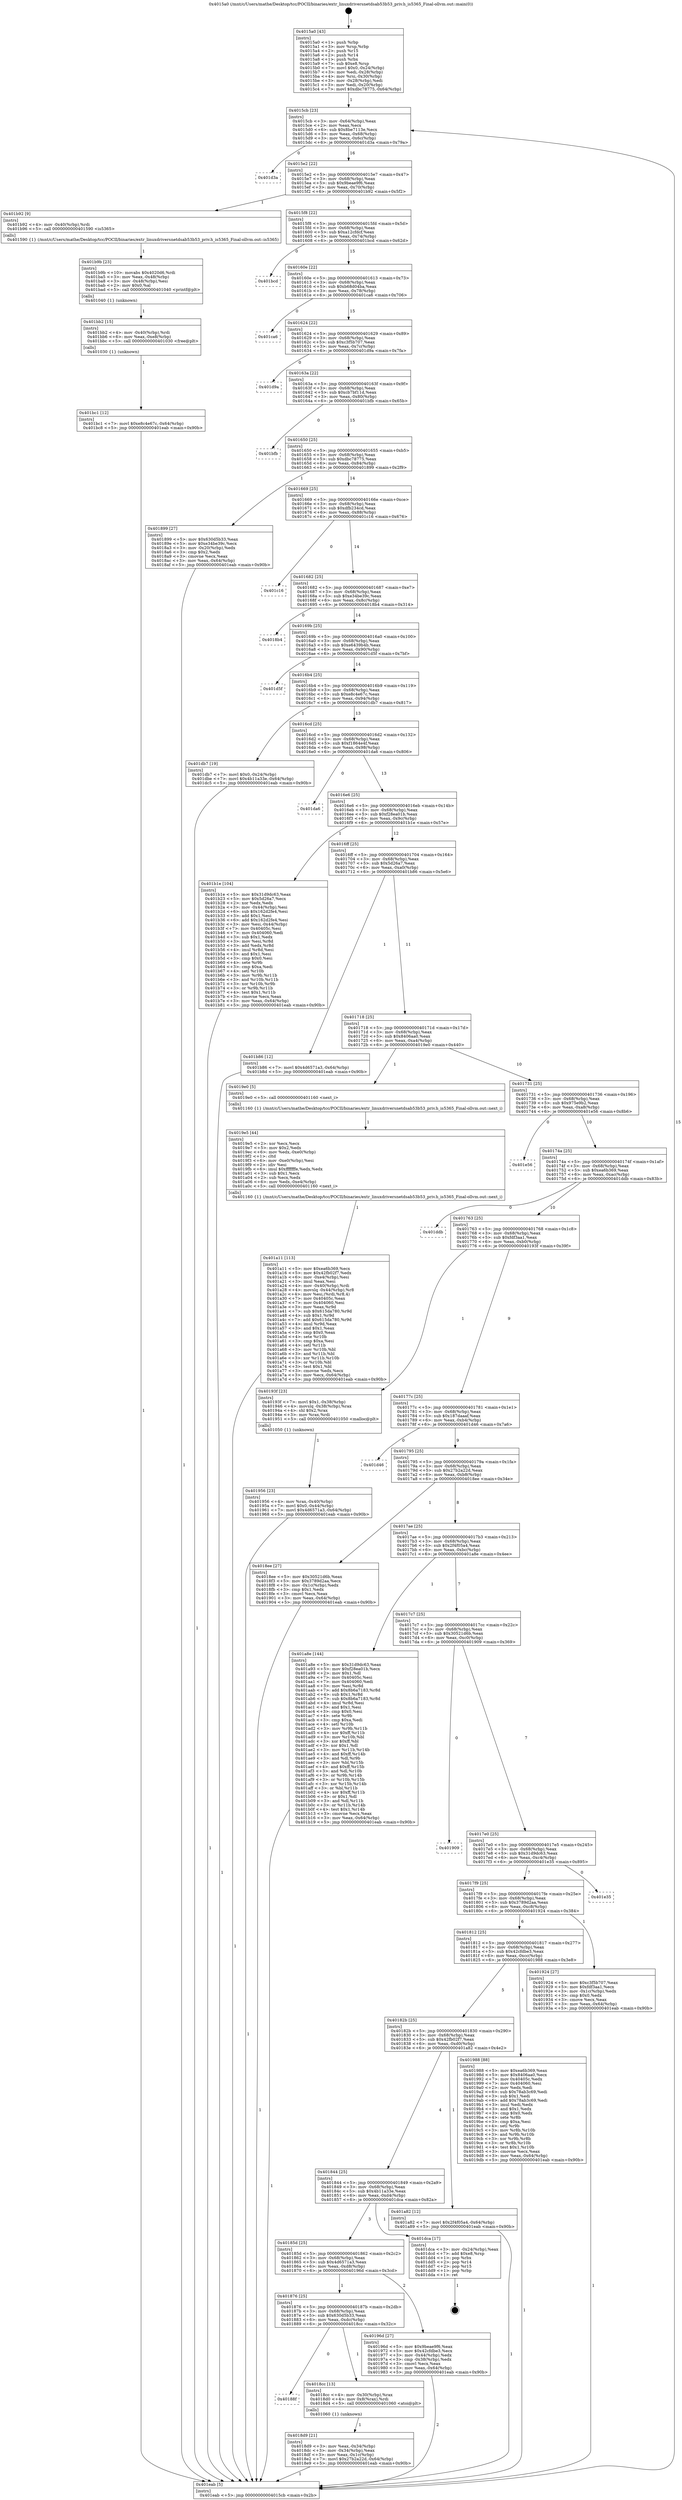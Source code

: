 digraph "0x4015a0" {
  label = "0x4015a0 (/mnt/c/Users/mathe/Desktop/tcc/POCII/binaries/extr_linuxdriversnetdsab53b53_priv.h_is5365_Final-ollvm.out::main(0))"
  labelloc = "t"
  node[shape=record]

  Entry [label="",width=0.3,height=0.3,shape=circle,fillcolor=black,style=filled]
  "0x4015cb" [label="{
     0x4015cb [23]\l
     | [instrs]\l
     &nbsp;&nbsp;0x4015cb \<+3\>: mov -0x64(%rbp),%eax\l
     &nbsp;&nbsp;0x4015ce \<+2\>: mov %eax,%ecx\l
     &nbsp;&nbsp;0x4015d0 \<+6\>: sub $0x8be7113e,%ecx\l
     &nbsp;&nbsp;0x4015d6 \<+3\>: mov %eax,-0x68(%rbp)\l
     &nbsp;&nbsp;0x4015d9 \<+3\>: mov %ecx,-0x6c(%rbp)\l
     &nbsp;&nbsp;0x4015dc \<+6\>: je 0000000000401d3a \<main+0x79a\>\l
  }"]
  "0x401d3a" [label="{
     0x401d3a\l
  }", style=dashed]
  "0x4015e2" [label="{
     0x4015e2 [22]\l
     | [instrs]\l
     &nbsp;&nbsp;0x4015e2 \<+5\>: jmp 00000000004015e7 \<main+0x47\>\l
     &nbsp;&nbsp;0x4015e7 \<+3\>: mov -0x68(%rbp),%eax\l
     &nbsp;&nbsp;0x4015ea \<+5\>: sub $0x9beae9f6,%eax\l
     &nbsp;&nbsp;0x4015ef \<+3\>: mov %eax,-0x70(%rbp)\l
     &nbsp;&nbsp;0x4015f2 \<+6\>: je 0000000000401b92 \<main+0x5f2\>\l
  }"]
  Exit [label="",width=0.3,height=0.3,shape=circle,fillcolor=black,style=filled,peripheries=2]
  "0x401b92" [label="{
     0x401b92 [9]\l
     | [instrs]\l
     &nbsp;&nbsp;0x401b92 \<+4\>: mov -0x40(%rbp),%rdi\l
     &nbsp;&nbsp;0x401b96 \<+5\>: call 0000000000401590 \<is5365\>\l
     | [calls]\l
     &nbsp;&nbsp;0x401590 \{1\} (/mnt/c/Users/mathe/Desktop/tcc/POCII/binaries/extr_linuxdriversnetdsab53b53_priv.h_is5365_Final-ollvm.out::is5365)\l
  }"]
  "0x4015f8" [label="{
     0x4015f8 [22]\l
     | [instrs]\l
     &nbsp;&nbsp;0x4015f8 \<+5\>: jmp 00000000004015fd \<main+0x5d\>\l
     &nbsp;&nbsp;0x4015fd \<+3\>: mov -0x68(%rbp),%eax\l
     &nbsp;&nbsp;0x401600 \<+5\>: sub $0xa12cfdcf,%eax\l
     &nbsp;&nbsp;0x401605 \<+3\>: mov %eax,-0x74(%rbp)\l
     &nbsp;&nbsp;0x401608 \<+6\>: je 0000000000401bcd \<main+0x62d\>\l
  }"]
  "0x401bc1" [label="{
     0x401bc1 [12]\l
     | [instrs]\l
     &nbsp;&nbsp;0x401bc1 \<+7\>: movl $0xe8c4e67c,-0x64(%rbp)\l
     &nbsp;&nbsp;0x401bc8 \<+5\>: jmp 0000000000401eab \<main+0x90b\>\l
  }"]
  "0x401bcd" [label="{
     0x401bcd\l
  }", style=dashed]
  "0x40160e" [label="{
     0x40160e [22]\l
     | [instrs]\l
     &nbsp;&nbsp;0x40160e \<+5\>: jmp 0000000000401613 \<main+0x73\>\l
     &nbsp;&nbsp;0x401613 \<+3\>: mov -0x68(%rbp),%eax\l
     &nbsp;&nbsp;0x401616 \<+5\>: sub $0xb68d04ba,%eax\l
     &nbsp;&nbsp;0x40161b \<+3\>: mov %eax,-0x78(%rbp)\l
     &nbsp;&nbsp;0x40161e \<+6\>: je 0000000000401ca6 \<main+0x706\>\l
  }"]
  "0x401bb2" [label="{
     0x401bb2 [15]\l
     | [instrs]\l
     &nbsp;&nbsp;0x401bb2 \<+4\>: mov -0x40(%rbp),%rdi\l
     &nbsp;&nbsp;0x401bb6 \<+6\>: mov %eax,-0xe8(%rbp)\l
     &nbsp;&nbsp;0x401bbc \<+5\>: call 0000000000401030 \<free@plt\>\l
     | [calls]\l
     &nbsp;&nbsp;0x401030 \{1\} (unknown)\l
  }"]
  "0x401ca6" [label="{
     0x401ca6\l
  }", style=dashed]
  "0x401624" [label="{
     0x401624 [22]\l
     | [instrs]\l
     &nbsp;&nbsp;0x401624 \<+5\>: jmp 0000000000401629 \<main+0x89\>\l
     &nbsp;&nbsp;0x401629 \<+3\>: mov -0x68(%rbp),%eax\l
     &nbsp;&nbsp;0x40162c \<+5\>: sub $0xc3f5b707,%eax\l
     &nbsp;&nbsp;0x401631 \<+3\>: mov %eax,-0x7c(%rbp)\l
     &nbsp;&nbsp;0x401634 \<+6\>: je 0000000000401d9a \<main+0x7fa\>\l
  }"]
  "0x401b9b" [label="{
     0x401b9b [23]\l
     | [instrs]\l
     &nbsp;&nbsp;0x401b9b \<+10\>: movabs $0x4020d6,%rdi\l
     &nbsp;&nbsp;0x401ba5 \<+3\>: mov %eax,-0x48(%rbp)\l
     &nbsp;&nbsp;0x401ba8 \<+3\>: mov -0x48(%rbp),%esi\l
     &nbsp;&nbsp;0x401bab \<+2\>: mov $0x0,%al\l
     &nbsp;&nbsp;0x401bad \<+5\>: call 0000000000401040 \<printf@plt\>\l
     | [calls]\l
     &nbsp;&nbsp;0x401040 \{1\} (unknown)\l
  }"]
  "0x401d9a" [label="{
     0x401d9a\l
  }", style=dashed]
  "0x40163a" [label="{
     0x40163a [22]\l
     | [instrs]\l
     &nbsp;&nbsp;0x40163a \<+5\>: jmp 000000000040163f \<main+0x9f\>\l
     &nbsp;&nbsp;0x40163f \<+3\>: mov -0x68(%rbp),%eax\l
     &nbsp;&nbsp;0x401642 \<+5\>: sub $0xcb7bf11d,%eax\l
     &nbsp;&nbsp;0x401647 \<+3\>: mov %eax,-0x80(%rbp)\l
     &nbsp;&nbsp;0x40164a \<+6\>: je 0000000000401bfb \<main+0x65b\>\l
  }"]
  "0x401a11" [label="{
     0x401a11 [113]\l
     | [instrs]\l
     &nbsp;&nbsp;0x401a11 \<+5\>: mov $0xea6b369,%ecx\l
     &nbsp;&nbsp;0x401a16 \<+5\>: mov $0x42fb02f7,%edx\l
     &nbsp;&nbsp;0x401a1b \<+6\>: mov -0xe4(%rbp),%esi\l
     &nbsp;&nbsp;0x401a21 \<+3\>: imul %eax,%esi\l
     &nbsp;&nbsp;0x401a24 \<+4\>: mov -0x40(%rbp),%rdi\l
     &nbsp;&nbsp;0x401a28 \<+4\>: movslq -0x44(%rbp),%r8\l
     &nbsp;&nbsp;0x401a2c \<+4\>: mov %esi,(%rdi,%r8,4)\l
     &nbsp;&nbsp;0x401a30 \<+7\>: mov 0x40405c,%eax\l
     &nbsp;&nbsp;0x401a37 \<+7\>: mov 0x404060,%esi\l
     &nbsp;&nbsp;0x401a3e \<+3\>: mov %eax,%r9d\l
     &nbsp;&nbsp;0x401a41 \<+7\>: sub $0x615da780,%r9d\l
     &nbsp;&nbsp;0x401a48 \<+4\>: sub $0x1,%r9d\l
     &nbsp;&nbsp;0x401a4c \<+7\>: add $0x615da780,%r9d\l
     &nbsp;&nbsp;0x401a53 \<+4\>: imul %r9d,%eax\l
     &nbsp;&nbsp;0x401a57 \<+3\>: and $0x1,%eax\l
     &nbsp;&nbsp;0x401a5a \<+3\>: cmp $0x0,%eax\l
     &nbsp;&nbsp;0x401a5d \<+4\>: sete %r10b\l
     &nbsp;&nbsp;0x401a61 \<+3\>: cmp $0xa,%esi\l
     &nbsp;&nbsp;0x401a64 \<+4\>: setl %r11b\l
     &nbsp;&nbsp;0x401a68 \<+3\>: mov %r10b,%bl\l
     &nbsp;&nbsp;0x401a6b \<+3\>: and %r11b,%bl\l
     &nbsp;&nbsp;0x401a6e \<+3\>: xor %r11b,%r10b\l
     &nbsp;&nbsp;0x401a71 \<+3\>: or %r10b,%bl\l
     &nbsp;&nbsp;0x401a74 \<+3\>: test $0x1,%bl\l
     &nbsp;&nbsp;0x401a77 \<+3\>: cmovne %edx,%ecx\l
     &nbsp;&nbsp;0x401a7a \<+3\>: mov %ecx,-0x64(%rbp)\l
     &nbsp;&nbsp;0x401a7d \<+5\>: jmp 0000000000401eab \<main+0x90b\>\l
  }"]
  "0x401bfb" [label="{
     0x401bfb\l
  }", style=dashed]
  "0x401650" [label="{
     0x401650 [25]\l
     | [instrs]\l
     &nbsp;&nbsp;0x401650 \<+5\>: jmp 0000000000401655 \<main+0xb5\>\l
     &nbsp;&nbsp;0x401655 \<+3\>: mov -0x68(%rbp),%eax\l
     &nbsp;&nbsp;0x401658 \<+5\>: sub $0xdbc78775,%eax\l
     &nbsp;&nbsp;0x40165d \<+6\>: mov %eax,-0x84(%rbp)\l
     &nbsp;&nbsp;0x401663 \<+6\>: je 0000000000401899 \<main+0x2f9\>\l
  }"]
  "0x4019e5" [label="{
     0x4019e5 [44]\l
     | [instrs]\l
     &nbsp;&nbsp;0x4019e5 \<+2\>: xor %ecx,%ecx\l
     &nbsp;&nbsp;0x4019e7 \<+5\>: mov $0x2,%edx\l
     &nbsp;&nbsp;0x4019ec \<+6\>: mov %edx,-0xe0(%rbp)\l
     &nbsp;&nbsp;0x4019f2 \<+1\>: cltd\l
     &nbsp;&nbsp;0x4019f3 \<+6\>: mov -0xe0(%rbp),%esi\l
     &nbsp;&nbsp;0x4019f9 \<+2\>: idiv %esi\l
     &nbsp;&nbsp;0x4019fb \<+6\>: imul $0xfffffffe,%edx,%edx\l
     &nbsp;&nbsp;0x401a01 \<+3\>: sub $0x1,%ecx\l
     &nbsp;&nbsp;0x401a04 \<+2\>: sub %ecx,%edx\l
     &nbsp;&nbsp;0x401a06 \<+6\>: mov %edx,-0xe4(%rbp)\l
     &nbsp;&nbsp;0x401a0c \<+5\>: call 0000000000401160 \<next_i\>\l
     | [calls]\l
     &nbsp;&nbsp;0x401160 \{1\} (/mnt/c/Users/mathe/Desktop/tcc/POCII/binaries/extr_linuxdriversnetdsab53b53_priv.h_is5365_Final-ollvm.out::next_i)\l
  }"]
  "0x401899" [label="{
     0x401899 [27]\l
     | [instrs]\l
     &nbsp;&nbsp;0x401899 \<+5\>: mov $0x630d5b33,%eax\l
     &nbsp;&nbsp;0x40189e \<+5\>: mov $0xe34be39c,%ecx\l
     &nbsp;&nbsp;0x4018a3 \<+3\>: mov -0x20(%rbp),%edx\l
     &nbsp;&nbsp;0x4018a6 \<+3\>: cmp $0x2,%edx\l
     &nbsp;&nbsp;0x4018a9 \<+3\>: cmovne %ecx,%eax\l
     &nbsp;&nbsp;0x4018ac \<+3\>: mov %eax,-0x64(%rbp)\l
     &nbsp;&nbsp;0x4018af \<+5\>: jmp 0000000000401eab \<main+0x90b\>\l
  }"]
  "0x401669" [label="{
     0x401669 [25]\l
     | [instrs]\l
     &nbsp;&nbsp;0x401669 \<+5\>: jmp 000000000040166e \<main+0xce\>\l
     &nbsp;&nbsp;0x40166e \<+3\>: mov -0x68(%rbp),%eax\l
     &nbsp;&nbsp;0x401671 \<+5\>: sub $0xdfb234cd,%eax\l
     &nbsp;&nbsp;0x401676 \<+6\>: mov %eax,-0x88(%rbp)\l
     &nbsp;&nbsp;0x40167c \<+6\>: je 0000000000401c16 \<main+0x676\>\l
  }"]
  "0x401eab" [label="{
     0x401eab [5]\l
     | [instrs]\l
     &nbsp;&nbsp;0x401eab \<+5\>: jmp 00000000004015cb \<main+0x2b\>\l
  }"]
  "0x4015a0" [label="{
     0x4015a0 [43]\l
     | [instrs]\l
     &nbsp;&nbsp;0x4015a0 \<+1\>: push %rbp\l
     &nbsp;&nbsp;0x4015a1 \<+3\>: mov %rsp,%rbp\l
     &nbsp;&nbsp;0x4015a4 \<+2\>: push %r15\l
     &nbsp;&nbsp;0x4015a6 \<+2\>: push %r14\l
     &nbsp;&nbsp;0x4015a8 \<+1\>: push %rbx\l
     &nbsp;&nbsp;0x4015a9 \<+7\>: sub $0xe8,%rsp\l
     &nbsp;&nbsp;0x4015b0 \<+7\>: movl $0x0,-0x24(%rbp)\l
     &nbsp;&nbsp;0x4015b7 \<+3\>: mov %edi,-0x28(%rbp)\l
     &nbsp;&nbsp;0x4015ba \<+4\>: mov %rsi,-0x30(%rbp)\l
     &nbsp;&nbsp;0x4015be \<+3\>: mov -0x28(%rbp),%edi\l
     &nbsp;&nbsp;0x4015c1 \<+3\>: mov %edi,-0x20(%rbp)\l
     &nbsp;&nbsp;0x4015c4 \<+7\>: movl $0xdbc78775,-0x64(%rbp)\l
  }"]
  "0x401956" [label="{
     0x401956 [23]\l
     | [instrs]\l
     &nbsp;&nbsp;0x401956 \<+4\>: mov %rax,-0x40(%rbp)\l
     &nbsp;&nbsp;0x40195a \<+7\>: movl $0x0,-0x44(%rbp)\l
     &nbsp;&nbsp;0x401961 \<+7\>: movl $0x4d6571a3,-0x64(%rbp)\l
     &nbsp;&nbsp;0x401968 \<+5\>: jmp 0000000000401eab \<main+0x90b\>\l
  }"]
  "0x401c16" [label="{
     0x401c16\l
  }", style=dashed]
  "0x401682" [label="{
     0x401682 [25]\l
     | [instrs]\l
     &nbsp;&nbsp;0x401682 \<+5\>: jmp 0000000000401687 \<main+0xe7\>\l
     &nbsp;&nbsp;0x401687 \<+3\>: mov -0x68(%rbp),%eax\l
     &nbsp;&nbsp;0x40168a \<+5\>: sub $0xe34be39c,%eax\l
     &nbsp;&nbsp;0x40168f \<+6\>: mov %eax,-0x8c(%rbp)\l
     &nbsp;&nbsp;0x401695 \<+6\>: je 00000000004018b4 \<main+0x314\>\l
  }"]
  "0x4018d9" [label="{
     0x4018d9 [21]\l
     | [instrs]\l
     &nbsp;&nbsp;0x4018d9 \<+3\>: mov %eax,-0x34(%rbp)\l
     &nbsp;&nbsp;0x4018dc \<+3\>: mov -0x34(%rbp),%eax\l
     &nbsp;&nbsp;0x4018df \<+3\>: mov %eax,-0x1c(%rbp)\l
     &nbsp;&nbsp;0x4018e2 \<+7\>: movl $0x27b2a22d,-0x64(%rbp)\l
     &nbsp;&nbsp;0x4018e9 \<+5\>: jmp 0000000000401eab \<main+0x90b\>\l
  }"]
  "0x4018b4" [label="{
     0x4018b4\l
  }", style=dashed]
  "0x40169b" [label="{
     0x40169b [25]\l
     | [instrs]\l
     &nbsp;&nbsp;0x40169b \<+5\>: jmp 00000000004016a0 \<main+0x100\>\l
     &nbsp;&nbsp;0x4016a0 \<+3\>: mov -0x68(%rbp),%eax\l
     &nbsp;&nbsp;0x4016a3 \<+5\>: sub $0xe6439b4b,%eax\l
     &nbsp;&nbsp;0x4016a8 \<+6\>: mov %eax,-0x90(%rbp)\l
     &nbsp;&nbsp;0x4016ae \<+6\>: je 0000000000401d5f \<main+0x7bf\>\l
  }"]
  "0x40188f" [label="{
     0x40188f\l
  }", style=dashed]
  "0x401d5f" [label="{
     0x401d5f\l
  }", style=dashed]
  "0x4016b4" [label="{
     0x4016b4 [25]\l
     | [instrs]\l
     &nbsp;&nbsp;0x4016b4 \<+5\>: jmp 00000000004016b9 \<main+0x119\>\l
     &nbsp;&nbsp;0x4016b9 \<+3\>: mov -0x68(%rbp),%eax\l
     &nbsp;&nbsp;0x4016bc \<+5\>: sub $0xe8c4e67c,%eax\l
     &nbsp;&nbsp;0x4016c1 \<+6\>: mov %eax,-0x94(%rbp)\l
     &nbsp;&nbsp;0x4016c7 \<+6\>: je 0000000000401db7 \<main+0x817\>\l
  }"]
  "0x4018cc" [label="{
     0x4018cc [13]\l
     | [instrs]\l
     &nbsp;&nbsp;0x4018cc \<+4\>: mov -0x30(%rbp),%rax\l
     &nbsp;&nbsp;0x4018d0 \<+4\>: mov 0x8(%rax),%rdi\l
     &nbsp;&nbsp;0x4018d4 \<+5\>: call 0000000000401060 \<atoi@plt\>\l
     | [calls]\l
     &nbsp;&nbsp;0x401060 \{1\} (unknown)\l
  }"]
  "0x401db7" [label="{
     0x401db7 [19]\l
     | [instrs]\l
     &nbsp;&nbsp;0x401db7 \<+7\>: movl $0x0,-0x24(%rbp)\l
     &nbsp;&nbsp;0x401dbe \<+7\>: movl $0x4b11a33e,-0x64(%rbp)\l
     &nbsp;&nbsp;0x401dc5 \<+5\>: jmp 0000000000401eab \<main+0x90b\>\l
  }"]
  "0x4016cd" [label="{
     0x4016cd [25]\l
     | [instrs]\l
     &nbsp;&nbsp;0x4016cd \<+5\>: jmp 00000000004016d2 \<main+0x132\>\l
     &nbsp;&nbsp;0x4016d2 \<+3\>: mov -0x68(%rbp),%eax\l
     &nbsp;&nbsp;0x4016d5 \<+5\>: sub $0xf1864e4f,%eax\l
     &nbsp;&nbsp;0x4016da \<+6\>: mov %eax,-0x98(%rbp)\l
     &nbsp;&nbsp;0x4016e0 \<+6\>: je 0000000000401da6 \<main+0x806\>\l
  }"]
  "0x401876" [label="{
     0x401876 [25]\l
     | [instrs]\l
     &nbsp;&nbsp;0x401876 \<+5\>: jmp 000000000040187b \<main+0x2db\>\l
     &nbsp;&nbsp;0x40187b \<+3\>: mov -0x68(%rbp),%eax\l
     &nbsp;&nbsp;0x40187e \<+5\>: sub $0x630d5b33,%eax\l
     &nbsp;&nbsp;0x401883 \<+6\>: mov %eax,-0xdc(%rbp)\l
     &nbsp;&nbsp;0x401889 \<+6\>: je 00000000004018cc \<main+0x32c\>\l
  }"]
  "0x401da6" [label="{
     0x401da6\l
  }", style=dashed]
  "0x4016e6" [label="{
     0x4016e6 [25]\l
     | [instrs]\l
     &nbsp;&nbsp;0x4016e6 \<+5\>: jmp 00000000004016eb \<main+0x14b\>\l
     &nbsp;&nbsp;0x4016eb \<+3\>: mov -0x68(%rbp),%eax\l
     &nbsp;&nbsp;0x4016ee \<+5\>: sub $0xf28ea01b,%eax\l
     &nbsp;&nbsp;0x4016f3 \<+6\>: mov %eax,-0x9c(%rbp)\l
     &nbsp;&nbsp;0x4016f9 \<+6\>: je 0000000000401b1e \<main+0x57e\>\l
  }"]
  "0x40196d" [label="{
     0x40196d [27]\l
     | [instrs]\l
     &nbsp;&nbsp;0x40196d \<+5\>: mov $0x9beae9f6,%eax\l
     &nbsp;&nbsp;0x401972 \<+5\>: mov $0x42cfdbe3,%ecx\l
     &nbsp;&nbsp;0x401977 \<+3\>: mov -0x44(%rbp),%edx\l
     &nbsp;&nbsp;0x40197a \<+3\>: cmp -0x38(%rbp),%edx\l
     &nbsp;&nbsp;0x40197d \<+3\>: cmovl %ecx,%eax\l
     &nbsp;&nbsp;0x401980 \<+3\>: mov %eax,-0x64(%rbp)\l
     &nbsp;&nbsp;0x401983 \<+5\>: jmp 0000000000401eab \<main+0x90b\>\l
  }"]
  "0x401b1e" [label="{
     0x401b1e [104]\l
     | [instrs]\l
     &nbsp;&nbsp;0x401b1e \<+5\>: mov $0x31d9dc63,%eax\l
     &nbsp;&nbsp;0x401b23 \<+5\>: mov $0x5d26a7,%ecx\l
     &nbsp;&nbsp;0x401b28 \<+2\>: xor %edx,%edx\l
     &nbsp;&nbsp;0x401b2a \<+3\>: mov -0x44(%rbp),%esi\l
     &nbsp;&nbsp;0x401b2d \<+6\>: sub $0x162d2fe4,%esi\l
     &nbsp;&nbsp;0x401b33 \<+3\>: add $0x1,%esi\l
     &nbsp;&nbsp;0x401b36 \<+6\>: add $0x162d2fe4,%esi\l
     &nbsp;&nbsp;0x401b3c \<+3\>: mov %esi,-0x44(%rbp)\l
     &nbsp;&nbsp;0x401b3f \<+7\>: mov 0x40405c,%esi\l
     &nbsp;&nbsp;0x401b46 \<+7\>: mov 0x404060,%edi\l
     &nbsp;&nbsp;0x401b4d \<+3\>: sub $0x1,%edx\l
     &nbsp;&nbsp;0x401b50 \<+3\>: mov %esi,%r8d\l
     &nbsp;&nbsp;0x401b53 \<+3\>: add %edx,%r8d\l
     &nbsp;&nbsp;0x401b56 \<+4\>: imul %r8d,%esi\l
     &nbsp;&nbsp;0x401b5a \<+3\>: and $0x1,%esi\l
     &nbsp;&nbsp;0x401b5d \<+3\>: cmp $0x0,%esi\l
     &nbsp;&nbsp;0x401b60 \<+4\>: sete %r9b\l
     &nbsp;&nbsp;0x401b64 \<+3\>: cmp $0xa,%edi\l
     &nbsp;&nbsp;0x401b67 \<+4\>: setl %r10b\l
     &nbsp;&nbsp;0x401b6b \<+3\>: mov %r9b,%r11b\l
     &nbsp;&nbsp;0x401b6e \<+3\>: and %r10b,%r11b\l
     &nbsp;&nbsp;0x401b71 \<+3\>: xor %r10b,%r9b\l
     &nbsp;&nbsp;0x401b74 \<+3\>: or %r9b,%r11b\l
     &nbsp;&nbsp;0x401b77 \<+4\>: test $0x1,%r11b\l
     &nbsp;&nbsp;0x401b7b \<+3\>: cmovne %ecx,%eax\l
     &nbsp;&nbsp;0x401b7e \<+3\>: mov %eax,-0x64(%rbp)\l
     &nbsp;&nbsp;0x401b81 \<+5\>: jmp 0000000000401eab \<main+0x90b\>\l
  }"]
  "0x4016ff" [label="{
     0x4016ff [25]\l
     | [instrs]\l
     &nbsp;&nbsp;0x4016ff \<+5\>: jmp 0000000000401704 \<main+0x164\>\l
     &nbsp;&nbsp;0x401704 \<+3\>: mov -0x68(%rbp),%eax\l
     &nbsp;&nbsp;0x401707 \<+5\>: sub $0x5d26a7,%eax\l
     &nbsp;&nbsp;0x40170c \<+6\>: mov %eax,-0xa0(%rbp)\l
     &nbsp;&nbsp;0x401712 \<+6\>: je 0000000000401b86 \<main+0x5e6\>\l
  }"]
  "0x40185d" [label="{
     0x40185d [25]\l
     | [instrs]\l
     &nbsp;&nbsp;0x40185d \<+5\>: jmp 0000000000401862 \<main+0x2c2\>\l
     &nbsp;&nbsp;0x401862 \<+3\>: mov -0x68(%rbp),%eax\l
     &nbsp;&nbsp;0x401865 \<+5\>: sub $0x4d6571a3,%eax\l
     &nbsp;&nbsp;0x40186a \<+6\>: mov %eax,-0xd8(%rbp)\l
     &nbsp;&nbsp;0x401870 \<+6\>: je 000000000040196d \<main+0x3cd\>\l
  }"]
  "0x401b86" [label="{
     0x401b86 [12]\l
     | [instrs]\l
     &nbsp;&nbsp;0x401b86 \<+7\>: movl $0x4d6571a3,-0x64(%rbp)\l
     &nbsp;&nbsp;0x401b8d \<+5\>: jmp 0000000000401eab \<main+0x90b\>\l
  }"]
  "0x401718" [label="{
     0x401718 [25]\l
     | [instrs]\l
     &nbsp;&nbsp;0x401718 \<+5\>: jmp 000000000040171d \<main+0x17d\>\l
     &nbsp;&nbsp;0x40171d \<+3\>: mov -0x68(%rbp),%eax\l
     &nbsp;&nbsp;0x401720 \<+5\>: sub $0x8406aa0,%eax\l
     &nbsp;&nbsp;0x401725 \<+6\>: mov %eax,-0xa4(%rbp)\l
     &nbsp;&nbsp;0x40172b \<+6\>: je 00000000004019e0 \<main+0x440\>\l
  }"]
  "0x401dca" [label="{
     0x401dca [17]\l
     | [instrs]\l
     &nbsp;&nbsp;0x401dca \<+3\>: mov -0x24(%rbp),%eax\l
     &nbsp;&nbsp;0x401dcd \<+7\>: add $0xe8,%rsp\l
     &nbsp;&nbsp;0x401dd4 \<+1\>: pop %rbx\l
     &nbsp;&nbsp;0x401dd5 \<+2\>: pop %r14\l
     &nbsp;&nbsp;0x401dd7 \<+2\>: pop %r15\l
     &nbsp;&nbsp;0x401dd9 \<+1\>: pop %rbp\l
     &nbsp;&nbsp;0x401dda \<+1\>: ret\l
  }"]
  "0x4019e0" [label="{
     0x4019e0 [5]\l
     | [instrs]\l
     &nbsp;&nbsp;0x4019e0 \<+5\>: call 0000000000401160 \<next_i\>\l
     | [calls]\l
     &nbsp;&nbsp;0x401160 \{1\} (/mnt/c/Users/mathe/Desktop/tcc/POCII/binaries/extr_linuxdriversnetdsab53b53_priv.h_is5365_Final-ollvm.out::next_i)\l
  }"]
  "0x401731" [label="{
     0x401731 [25]\l
     | [instrs]\l
     &nbsp;&nbsp;0x401731 \<+5\>: jmp 0000000000401736 \<main+0x196\>\l
     &nbsp;&nbsp;0x401736 \<+3\>: mov -0x68(%rbp),%eax\l
     &nbsp;&nbsp;0x401739 \<+5\>: sub $0x975e9b2,%eax\l
     &nbsp;&nbsp;0x40173e \<+6\>: mov %eax,-0xa8(%rbp)\l
     &nbsp;&nbsp;0x401744 \<+6\>: je 0000000000401e56 \<main+0x8b6\>\l
  }"]
  "0x401844" [label="{
     0x401844 [25]\l
     | [instrs]\l
     &nbsp;&nbsp;0x401844 \<+5\>: jmp 0000000000401849 \<main+0x2a9\>\l
     &nbsp;&nbsp;0x401849 \<+3\>: mov -0x68(%rbp),%eax\l
     &nbsp;&nbsp;0x40184c \<+5\>: sub $0x4b11a33e,%eax\l
     &nbsp;&nbsp;0x401851 \<+6\>: mov %eax,-0xd4(%rbp)\l
     &nbsp;&nbsp;0x401857 \<+6\>: je 0000000000401dca \<main+0x82a\>\l
  }"]
  "0x401e56" [label="{
     0x401e56\l
  }", style=dashed]
  "0x40174a" [label="{
     0x40174a [25]\l
     | [instrs]\l
     &nbsp;&nbsp;0x40174a \<+5\>: jmp 000000000040174f \<main+0x1af\>\l
     &nbsp;&nbsp;0x40174f \<+3\>: mov -0x68(%rbp),%eax\l
     &nbsp;&nbsp;0x401752 \<+5\>: sub $0xea6b369,%eax\l
     &nbsp;&nbsp;0x401757 \<+6\>: mov %eax,-0xac(%rbp)\l
     &nbsp;&nbsp;0x40175d \<+6\>: je 0000000000401ddb \<main+0x83b\>\l
  }"]
  "0x401a82" [label="{
     0x401a82 [12]\l
     | [instrs]\l
     &nbsp;&nbsp;0x401a82 \<+7\>: movl $0x2f4f05a4,-0x64(%rbp)\l
     &nbsp;&nbsp;0x401a89 \<+5\>: jmp 0000000000401eab \<main+0x90b\>\l
  }"]
  "0x401ddb" [label="{
     0x401ddb\l
  }", style=dashed]
  "0x401763" [label="{
     0x401763 [25]\l
     | [instrs]\l
     &nbsp;&nbsp;0x401763 \<+5\>: jmp 0000000000401768 \<main+0x1c8\>\l
     &nbsp;&nbsp;0x401768 \<+3\>: mov -0x68(%rbp),%eax\l
     &nbsp;&nbsp;0x40176b \<+5\>: sub $0xfdf3aa1,%eax\l
     &nbsp;&nbsp;0x401770 \<+6\>: mov %eax,-0xb0(%rbp)\l
     &nbsp;&nbsp;0x401776 \<+6\>: je 000000000040193f \<main+0x39f\>\l
  }"]
  "0x40182b" [label="{
     0x40182b [25]\l
     | [instrs]\l
     &nbsp;&nbsp;0x40182b \<+5\>: jmp 0000000000401830 \<main+0x290\>\l
     &nbsp;&nbsp;0x401830 \<+3\>: mov -0x68(%rbp),%eax\l
     &nbsp;&nbsp;0x401833 \<+5\>: sub $0x42fb02f7,%eax\l
     &nbsp;&nbsp;0x401838 \<+6\>: mov %eax,-0xd0(%rbp)\l
     &nbsp;&nbsp;0x40183e \<+6\>: je 0000000000401a82 \<main+0x4e2\>\l
  }"]
  "0x40193f" [label="{
     0x40193f [23]\l
     | [instrs]\l
     &nbsp;&nbsp;0x40193f \<+7\>: movl $0x1,-0x38(%rbp)\l
     &nbsp;&nbsp;0x401946 \<+4\>: movslq -0x38(%rbp),%rax\l
     &nbsp;&nbsp;0x40194a \<+4\>: shl $0x2,%rax\l
     &nbsp;&nbsp;0x40194e \<+3\>: mov %rax,%rdi\l
     &nbsp;&nbsp;0x401951 \<+5\>: call 0000000000401050 \<malloc@plt\>\l
     | [calls]\l
     &nbsp;&nbsp;0x401050 \{1\} (unknown)\l
  }"]
  "0x40177c" [label="{
     0x40177c [25]\l
     | [instrs]\l
     &nbsp;&nbsp;0x40177c \<+5\>: jmp 0000000000401781 \<main+0x1e1\>\l
     &nbsp;&nbsp;0x401781 \<+3\>: mov -0x68(%rbp),%eax\l
     &nbsp;&nbsp;0x401784 \<+5\>: sub $0x187daaaf,%eax\l
     &nbsp;&nbsp;0x401789 \<+6\>: mov %eax,-0xb4(%rbp)\l
     &nbsp;&nbsp;0x40178f \<+6\>: je 0000000000401d46 \<main+0x7a6\>\l
  }"]
  "0x401988" [label="{
     0x401988 [88]\l
     | [instrs]\l
     &nbsp;&nbsp;0x401988 \<+5\>: mov $0xea6b369,%eax\l
     &nbsp;&nbsp;0x40198d \<+5\>: mov $0x8406aa0,%ecx\l
     &nbsp;&nbsp;0x401992 \<+7\>: mov 0x40405c,%edx\l
     &nbsp;&nbsp;0x401999 \<+7\>: mov 0x404060,%esi\l
     &nbsp;&nbsp;0x4019a0 \<+2\>: mov %edx,%edi\l
     &nbsp;&nbsp;0x4019a2 \<+6\>: sub $0x78ab3c69,%edi\l
     &nbsp;&nbsp;0x4019a8 \<+3\>: sub $0x1,%edi\l
     &nbsp;&nbsp;0x4019ab \<+6\>: add $0x78ab3c69,%edi\l
     &nbsp;&nbsp;0x4019b1 \<+3\>: imul %edi,%edx\l
     &nbsp;&nbsp;0x4019b4 \<+3\>: and $0x1,%edx\l
     &nbsp;&nbsp;0x4019b7 \<+3\>: cmp $0x0,%edx\l
     &nbsp;&nbsp;0x4019ba \<+4\>: sete %r8b\l
     &nbsp;&nbsp;0x4019be \<+3\>: cmp $0xa,%esi\l
     &nbsp;&nbsp;0x4019c1 \<+4\>: setl %r9b\l
     &nbsp;&nbsp;0x4019c5 \<+3\>: mov %r8b,%r10b\l
     &nbsp;&nbsp;0x4019c8 \<+3\>: and %r9b,%r10b\l
     &nbsp;&nbsp;0x4019cb \<+3\>: xor %r9b,%r8b\l
     &nbsp;&nbsp;0x4019ce \<+3\>: or %r8b,%r10b\l
     &nbsp;&nbsp;0x4019d1 \<+4\>: test $0x1,%r10b\l
     &nbsp;&nbsp;0x4019d5 \<+3\>: cmovne %ecx,%eax\l
     &nbsp;&nbsp;0x4019d8 \<+3\>: mov %eax,-0x64(%rbp)\l
     &nbsp;&nbsp;0x4019db \<+5\>: jmp 0000000000401eab \<main+0x90b\>\l
  }"]
  "0x401d46" [label="{
     0x401d46\l
  }", style=dashed]
  "0x401795" [label="{
     0x401795 [25]\l
     | [instrs]\l
     &nbsp;&nbsp;0x401795 \<+5\>: jmp 000000000040179a \<main+0x1fa\>\l
     &nbsp;&nbsp;0x40179a \<+3\>: mov -0x68(%rbp),%eax\l
     &nbsp;&nbsp;0x40179d \<+5\>: sub $0x27b2a22d,%eax\l
     &nbsp;&nbsp;0x4017a2 \<+6\>: mov %eax,-0xb8(%rbp)\l
     &nbsp;&nbsp;0x4017a8 \<+6\>: je 00000000004018ee \<main+0x34e\>\l
  }"]
  "0x401812" [label="{
     0x401812 [25]\l
     | [instrs]\l
     &nbsp;&nbsp;0x401812 \<+5\>: jmp 0000000000401817 \<main+0x277\>\l
     &nbsp;&nbsp;0x401817 \<+3\>: mov -0x68(%rbp),%eax\l
     &nbsp;&nbsp;0x40181a \<+5\>: sub $0x42cfdbe3,%eax\l
     &nbsp;&nbsp;0x40181f \<+6\>: mov %eax,-0xcc(%rbp)\l
     &nbsp;&nbsp;0x401825 \<+6\>: je 0000000000401988 \<main+0x3e8\>\l
  }"]
  "0x4018ee" [label="{
     0x4018ee [27]\l
     | [instrs]\l
     &nbsp;&nbsp;0x4018ee \<+5\>: mov $0x30521d6b,%eax\l
     &nbsp;&nbsp;0x4018f3 \<+5\>: mov $0x3789d2aa,%ecx\l
     &nbsp;&nbsp;0x4018f8 \<+3\>: mov -0x1c(%rbp),%edx\l
     &nbsp;&nbsp;0x4018fb \<+3\>: cmp $0x1,%edx\l
     &nbsp;&nbsp;0x4018fe \<+3\>: cmovl %ecx,%eax\l
     &nbsp;&nbsp;0x401901 \<+3\>: mov %eax,-0x64(%rbp)\l
     &nbsp;&nbsp;0x401904 \<+5\>: jmp 0000000000401eab \<main+0x90b\>\l
  }"]
  "0x4017ae" [label="{
     0x4017ae [25]\l
     | [instrs]\l
     &nbsp;&nbsp;0x4017ae \<+5\>: jmp 00000000004017b3 \<main+0x213\>\l
     &nbsp;&nbsp;0x4017b3 \<+3\>: mov -0x68(%rbp),%eax\l
     &nbsp;&nbsp;0x4017b6 \<+5\>: sub $0x2f4f05a4,%eax\l
     &nbsp;&nbsp;0x4017bb \<+6\>: mov %eax,-0xbc(%rbp)\l
     &nbsp;&nbsp;0x4017c1 \<+6\>: je 0000000000401a8e \<main+0x4ee\>\l
  }"]
  "0x401924" [label="{
     0x401924 [27]\l
     | [instrs]\l
     &nbsp;&nbsp;0x401924 \<+5\>: mov $0xc3f5b707,%eax\l
     &nbsp;&nbsp;0x401929 \<+5\>: mov $0xfdf3aa1,%ecx\l
     &nbsp;&nbsp;0x40192e \<+3\>: mov -0x1c(%rbp),%edx\l
     &nbsp;&nbsp;0x401931 \<+3\>: cmp $0x0,%edx\l
     &nbsp;&nbsp;0x401934 \<+3\>: cmove %ecx,%eax\l
     &nbsp;&nbsp;0x401937 \<+3\>: mov %eax,-0x64(%rbp)\l
     &nbsp;&nbsp;0x40193a \<+5\>: jmp 0000000000401eab \<main+0x90b\>\l
  }"]
  "0x401a8e" [label="{
     0x401a8e [144]\l
     | [instrs]\l
     &nbsp;&nbsp;0x401a8e \<+5\>: mov $0x31d9dc63,%eax\l
     &nbsp;&nbsp;0x401a93 \<+5\>: mov $0xf28ea01b,%ecx\l
     &nbsp;&nbsp;0x401a98 \<+2\>: mov $0x1,%dl\l
     &nbsp;&nbsp;0x401a9a \<+7\>: mov 0x40405c,%esi\l
     &nbsp;&nbsp;0x401aa1 \<+7\>: mov 0x404060,%edi\l
     &nbsp;&nbsp;0x401aa8 \<+3\>: mov %esi,%r8d\l
     &nbsp;&nbsp;0x401aab \<+7\>: add $0x8b6a7183,%r8d\l
     &nbsp;&nbsp;0x401ab2 \<+4\>: sub $0x1,%r8d\l
     &nbsp;&nbsp;0x401ab6 \<+7\>: sub $0x8b6a7183,%r8d\l
     &nbsp;&nbsp;0x401abd \<+4\>: imul %r8d,%esi\l
     &nbsp;&nbsp;0x401ac1 \<+3\>: and $0x1,%esi\l
     &nbsp;&nbsp;0x401ac4 \<+3\>: cmp $0x0,%esi\l
     &nbsp;&nbsp;0x401ac7 \<+4\>: sete %r9b\l
     &nbsp;&nbsp;0x401acb \<+3\>: cmp $0xa,%edi\l
     &nbsp;&nbsp;0x401ace \<+4\>: setl %r10b\l
     &nbsp;&nbsp;0x401ad2 \<+3\>: mov %r9b,%r11b\l
     &nbsp;&nbsp;0x401ad5 \<+4\>: xor $0xff,%r11b\l
     &nbsp;&nbsp;0x401ad9 \<+3\>: mov %r10b,%bl\l
     &nbsp;&nbsp;0x401adc \<+3\>: xor $0xff,%bl\l
     &nbsp;&nbsp;0x401adf \<+3\>: xor $0x1,%dl\l
     &nbsp;&nbsp;0x401ae2 \<+3\>: mov %r11b,%r14b\l
     &nbsp;&nbsp;0x401ae5 \<+4\>: and $0xff,%r14b\l
     &nbsp;&nbsp;0x401ae9 \<+3\>: and %dl,%r9b\l
     &nbsp;&nbsp;0x401aec \<+3\>: mov %bl,%r15b\l
     &nbsp;&nbsp;0x401aef \<+4\>: and $0xff,%r15b\l
     &nbsp;&nbsp;0x401af3 \<+3\>: and %dl,%r10b\l
     &nbsp;&nbsp;0x401af6 \<+3\>: or %r9b,%r14b\l
     &nbsp;&nbsp;0x401af9 \<+3\>: or %r10b,%r15b\l
     &nbsp;&nbsp;0x401afc \<+3\>: xor %r15b,%r14b\l
     &nbsp;&nbsp;0x401aff \<+3\>: or %bl,%r11b\l
     &nbsp;&nbsp;0x401b02 \<+4\>: xor $0xff,%r11b\l
     &nbsp;&nbsp;0x401b06 \<+3\>: or $0x1,%dl\l
     &nbsp;&nbsp;0x401b09 \<+3\>: and %dl,%r11b\l
     &nbsp;&nbsp;0x401b0c \<+3\>: or %r11b,%r14b\l
     &nbsp;&nbsp;0x401b0f \<+4\>: test $0x1,%r14b\l
     &nbsp;&nbsp;0x401b13 \<+3\>: cmovne %ecx,%eax\l
     &nbsp;&nbsp;0x401b16 \<+3\>: mov %eax,-0x64(%rbp)\l
     &nbsp;&nbsp;0x401b19 \<+5\>: jmp 0000000000401eab \<main+0x90b\>\l
  }"]
  "0x4017c7" [label="{
     0x4017c7 [25]\l
     | [instrs]\l
     &nbsp;&nbsp;0x4017c7 \<+5\>: jmp 00000000004017cc \<main+0x22c\>\l
     &nbsp;&nbsp;0x4017cc \<+3\>: mov -0x68(%rbp),%eax\l
     &nbsp;&nbsp;0x4017cf \<+5\>: sub $0x30521d6b,%eax\l
     &nbsp;&nbsp;0x4017d4 \<+6\>: mov %eax,-0xc0(%rbp)\l
     &nbsp;&nbsp;0x4017da \<+6\>: je 0000000000401909 \<main+0x369\>\l
  }"]
  "0x4017f9" [label="{
     0x4017f9 [25]\l
     | [instrs]\l
     &nbsp;&nbsp;0x4017f9 \<+5\>: jmp 00000000004017fe \<main+0x25e\>\l
     &nbsp;&nbsp;0x4017fe \<+3\>: mov -0x68(%rbp),%eax\l
     &nbsp;&nbsp;0x401801 \<+5\>: sub $0x3789d2aa,%eax\l
     &nbsp;&nbsp;0x401806 \<+6\>: mov %eax,-0xc8(%rbp)\l
     &nbsp;&nbsp;0x40180c \<+6\>: je 0000000000401924 \<main+0x384\>\l
  }"]
  "0x401909" [label="{
     0x401909\l
  }", style=dashed]
  "0x4017e0" [label="{
     0x4017e0 [25]\l
     | [instrs]\l
     &nbsp;&nbsp;0x4017e0 \<+5\>: jmp 00000000004017e5 \<main+0x245\>\l
     &nbsp;&nbsp;0x4017e5 \<+3\>: mov -0x68(%rbp),%eax\l
     &nbsp;&nbsp;0x4017e8 \<+5\>: sub $0x31d9dc63,%eax\l
     &nbsp;&nbsp;0x4017ed \<+6\>: mov %eax,-0xc4(%rbp)\l
     &nbsp;&nbsp;0x4017f3 \<+6\>: je 0000000000401e35 \<main+0x895\>\l
  }"]
  "0x401e35" [label="{
     0x401e35\l
  }", style=dashed]
  Entry -> "0x4015a0" [label=" 1"]
  "0x4015cb" -> "0x401d3a" [label=" 0"]
  "0x4015cb" -> "0x4015e2" [label=" 16"]
  "0x401dca" -> Exit [label=" 1"]
  "0x4015e2" -> "0x401b92" [label=" 1"]
  "0x4015e2" -> "0x4015f8" [label=" 15"]
  "0x401db7" -> "0x401eab" [label=" 1"]
  "0x4015f8" -> "0x401bcd" [label=" 0"]
  "0x4015f8" -> "0x40160e" [label=" 15"]
  "0x401bc1" -> "0x401eab" [label=" 1"]
  "0x40160e" -> "0x401ca6" [label=" 0"]
  "0x40160e" -> "0x401624" [label=" 15"]
  "0x401bb2" -> "0x401bc1" [label=" 1"]
  "0x401624" -> "0x401d9a" [label=" 0"]
  "0x401624" -> "0x40163a" [label=" 15"]
  "0x401b9b" -> "0x401bb2" [label=" 1"]
  "0x40163a" -> "0x401bfb" [label=" 0"]
  "0x40163a" -> "0x401650" [label=" 15"]
  "0x401b92" -> "0x401b9b" [label=" 1"]
  "0x401650" -> "0x401899" [label=" 1"]
  "0x401650" -> "0x401669" [label=" 14"]
  "0x401899" -> "0x401eab" [label=" 1"]
  "0x4015a0" -> "0x4015cb" [label=" 1"]
  "0x401eab" -> "0x4015cb" [label=" 15"]
  "0x401b86" -> "0x401eab" [label=" 1"]
  "0x401669" -> "0x401c16" [label=" 0"]
  "0x401669" -> "0x401682" [label=" 14"]
  "0x401b1e" -> "0x401eab" [label=" 1"]
  "0x401682" -> "0x4018b4" [label=" 0"]
  "0x401682" -> "0x40169b" [label=" 14"]
  "0x401a8e" -> "0x401eab" [label=" 1"]
  "0x40169b" -> "0x401d5f" [label=" 0"]
  "0x40169b" -> "0x4016b4" [label=" 14"]
  "0x401a82" -> "0x401eab" [label=" 1"]
  "0x4016b4" -> "0x401db7" [label=" 1"]
  "0x4016b4" -> "0x4016cd" [label=" 13"]
  "0x401a11" -> "0x401eab" [label=" 1"]
  "0x4016cd" -> "0x401da6" [label=" 0"]
  "0x4016cd" -> "0x4016e6" [label=" 13"]
  "0x4019e0" -> "0x4019e5" [label=" 1"]
  "0x4016e6" -> "0x401b1e" [label=" 1"]
  "0x4016e6" -> "0x4016ff" [label=" 12"]
  "0x401988" -> "0x401eab" [label=" 1"]
  "0x4016ff" -> "0x401b86" [label=" 1"]
  "0x4016ff" -> "0x401718" [label=" 11"]
  "0x401956" -> "0x401eab" [label=" 1"]
  "0x401718" -> "0x4019e0" [label=" 1"]
  "0x401718" -> "0x401731" [label=" 10"]
  "0x40193f" -> "0x401956" [label=" 1"]
  "0x401731" -> "0x401e56" [label=" 0"]
  "0x401731" -> "0x40174a" [label=" 10"]
  "0x4018ee" -> "0x401eab" [label=" 1"]
  "0x40174a" -> "0x401ddb" [label=" 0"]
  "0x40174a" -> "0x401763" [label=" 10"]
  "0x4018d9" -> "0x401eab" [label=" 1"]
  "0x401763" -> "0x40193f" [label=" 1"]
  "0x401763" -> "0x40177c" [label=" 9"]
  "0x401876" -> "0x40188f" [label=" 0"]
  "0x40177c" -> "0x401d46" [label=" 0"]
  "0x40177c" -> "0x401795" [label=" 9"]
  "0x401876" -> "0x4018cc" [label=" 1"]
  "0x401795" -> "0x4018ee" [label=" 1"]
  "0x401795" -> "0x4017ae" [label=" 8"]
  "0x40185d" -> "0x401876" [label=" 1"]
  "0x4017ae" -> "0x401a8e" [label=" 1"]
  "0x4017ae" -> "0x4017c7" [label=" 7"]
  "0x40185d" -> "0x40196d" [label=" 2"]
  "0x4017c7" -> "0x401909" [label=" 0"]
  "0x4017c7" -> "0x4017e0" [label=" 7"]
  "0x401844" -> "0x40185d" [label=" 3"]
  "0x4017e0" -> "0x401e35" [label=" 0"]
  "0x4017e0" -> "0x4017f9" [label=" 7"]
  "0x40196d" -> "0x401eab" [label=" 2"]
  "0x4017f9" -> "0x401924" [label=" 1"]
  "0x4017f9" -> "0x401812" [label=" 6"]
  "0x4019e5" -> "0x401a11" [label=" 1"]
  "0x401812" -> "0x401988" [label=" 1"]
  "0x401812" -> "0x40182b" [label=" 5"]
  "0x4018cc" -> "0x4018d9" [label=" 1"]
  "0x40182b" -> "0x401a82" [label=" 1"]
  "0x40182b" -> "0x401844" [label=" 4"]
  "0x401924" -> "0x401eab" [label=" 1"]
  "0x401844" -> "0x401dca" [label=" 1"]
}
